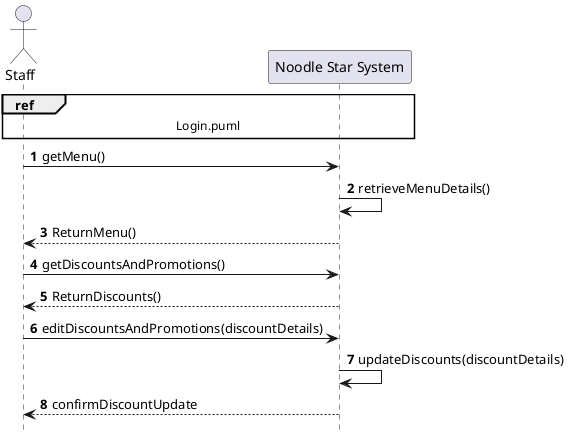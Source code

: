 @startuml
hide footbox
actor Staff
participant "Noodle Star System" as System
autonumber

ref over Staff, System : Login.puml

Staff -> System: getMenu()
System -> System: retrieveMenuDetails()
System --> Staff: ReturnMenu()

Staff -> System: getDiscountsAndPromotions()
System --> Staff: ReturnDiscounts()
Staff -> System: editDiscountsAndPromotions(discountDetails)
System -> System: updateDiscounts(discountDetails)
System --> Staff: confirmDiscountUpdate

@enduml
